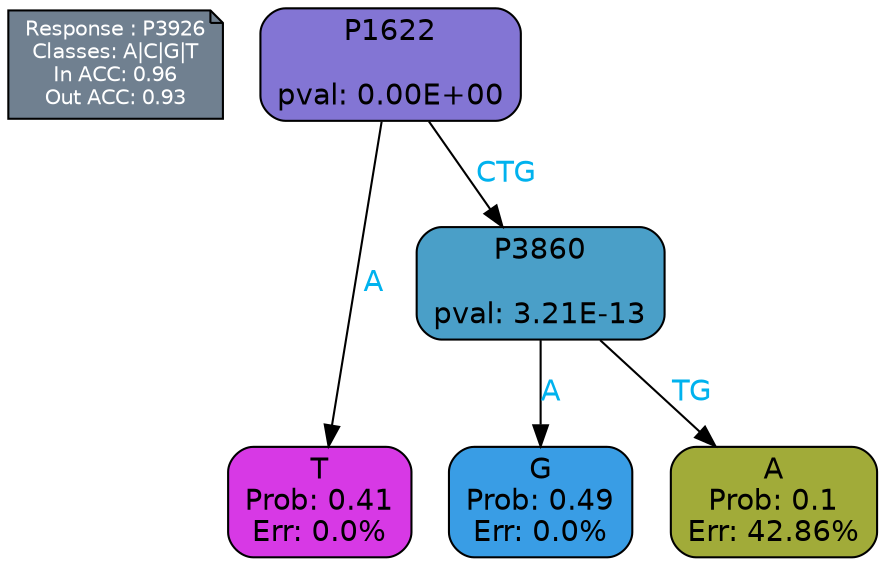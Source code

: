 digraph Tree {
node [shape=box, style="filled, rounded", color="black", fontname=helvetica] ;
graph [ranksep=equally, splines=polylines, bgcolor=transparent, dpi=600] ;
edge [fontname=helvetica] ;
LEGEND [label="Response : P3926
Classes: A|C|G|T
In ACC: 0.96
Out ACC: 0.93
",shape=note,align=left,style=filled,fillcolor="slategray",fontcolor="white",fontsize=10];1 [label="P1622

pval: 0.00E+00", fillcolor="#8375d4"] ;
2 [label="T
Prob: 0.41
Err: 0.0%", fillcolor="#d739e5"] ;
3 [label="P3860

pval: 3.21E-13", fillcolor="#4a9fc8"] ;
4 [label="G
Prob: 0.49
Err: 0.0%", fillcolor="#399de5"] ;
5 [label="A
Prob: 0.1
Err: 42.86%", fillcolor="#a1ab39"] ;
1 -> 2 [label="A",fontcolor=deepskyblue2] ;
1 -> 3 [label="CTG",fontcolor=deepskyblue2] ;
3 -> 4 [label="A",fontcolor=deepskyblue2] ;
3 -> 5 [label="TG",fontcolor=deepskyblue2] ;
{rank = same; 2;4;5;}{rank = same; LEGEND;1;}}